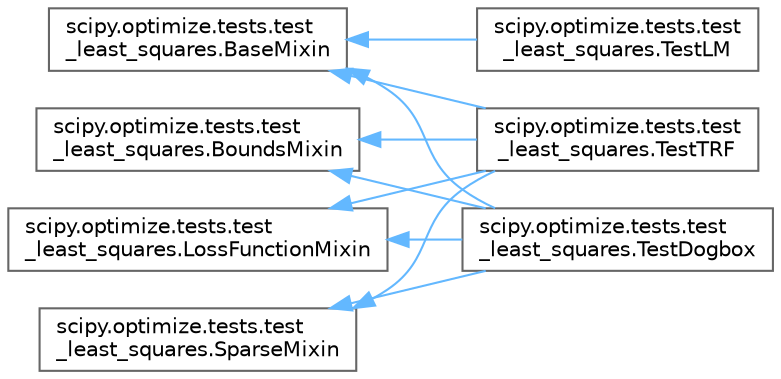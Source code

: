 digraph "Graphical Class Hierarchy"
{
 // LATEX_PDF_SIZE
  bgcolor="transparent";
  edge [fontname=Helvetica,fontsize=10,labelfontname=Helvetica,labelfontsize=10];
  node [fontname=Helvetica,fontsize=10,shape=box,height=0.2,width=0.4];
  rankdir="LR";
  Node0 [id="Node000000",label="scipy.optimize.tests.test\l_least_squares.BaseMixin",height=0.2,width=0.4,color="grey40", fillcolor="white", style="filled",URL="$df/d66/classscipy_1_1optimize_1_1tests_1_1test__least__squares_1_1BaseMixin.html",tooltip=" "];
  Node0 -> Node1 [id="edge5239_Node000000_Node000001",dir="back",color="steelblue1",style="solid",tooltip=" "];
  Node1 [id="Node000001",label="scipy.optimize.tests.test\l_least_squares.TestDogbox",height=0.2,width=0.4,color="grey40", fillcolor="white", style="filled",URL="$db/d99/classscipy_1_1optimize_1_1tests_1_1test__least__squares_1_1TestDogbox.html",tooltip=" "];
  Node0 -> Node6 [id="edge5240_Node000000_Node000006",dir="back",color="steelblue1",style="solid",tooltip=" "];
  Node6 [id="Node000006",label="scipy.optimize.tests.test\l_least_squares.TestLM",height=0.2,width=0.4,color="grey40", fillcolor="white", style="filled",URL="$d0/dde/classscipy_1_1optimize_1_1tests_1_1test__least__squares_1_1TestLM.html",tooltip=" "];
  Node0 -> Node3 [id="edge5241_Node000000_Node000003",dir="back",color="steelblue1",style="solid",tooltip=" "];
  Node3 [id="Node000003",label="scipy.optimize.tests.test\l_least_squares.TestTRF",height=0.2,width=0.4,color="grey40", fillcolor="white", style="filled",URL="$d3/d32/classscipy_1_1optimize_1_1tests_1_1test__least__squares_1_1TestTRF.html",tooltip=" "];
  Node2 [id="Node000002",label="scipy.optimize.tests.test\l_least_squares.BoundsMixin",height=0.2,width=0.4,color="grey40", fillcolor="white", style="filled",URL="$db/d7c/classscipy_1_1optimize_1_1tests_1_1test__least__squares_1_1BoundsMixin.html",tooltip=" "];
  Node2 -> Node1 [id="edge5242_Node000002_Node000001",dir="back",color="steelblue1",style="solid",tooltip=" "];
  Node2 -> Node3 [id="edge5243_Node000002_Node000003",dir="back",color="steelblue1",style="solid",tooltip=" "];
  Node4 [id="Node000004",label="scipy.optimize.tests.test\l_least_squares.LossFunctionMixin",height=0.2,width=0.4,color="grey40", fillcolor="white", style="filled",URL="$df/d42/classscipy_1_1optimize_1_1tests_1_1test__least__squares_1_1LossFunctionMixin.html",tooltip=" "];
  Node4 -> Node1 [id="edge5244_Node000004_Node000001",dir="back",color="steelblue1",style="solid",tooltip=" "];
  Node4 -> Node3 [id="edge5245_Node000004_Node000003",dir="back",color="steelblue1",style="solid",tooltip=" "];
  Node5 [id="Node000005",label="scipy.optimize.tests.test\l_least_squares.SparseMixin",height=0.2,width=0.4,color="grey40", fillcolor="white", style="filled",URL="$d1/d72/classscipy_1_1optimize_1_1tests_1_1test__least__squares_1_1SparseMixin.html",tooltip=" "];
  Node5 -> Node1 [id="edge5246_Node000005_Node000001",dir="back",color="steelblue1",style="solid",tooltip=" "];
  Node5 -> Node3 [id="edge5247_Node000005_Node000003",dir="back",color="steelblue1",style="solid",tooltip=" "];
}
